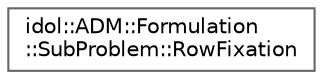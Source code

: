 digraph "Graphical Class Hierarchy"
{
 // LATEX_PDF_SIZE
  bgcolor="transparent";
  edge [fontname=Helvetica,fontsize=10,labelfontname=Helvetica,labelfontsize=10];
  node [fontname=Helvetica,fontsize=10,shape=box,height=0.2,width=0.4];
  rankdir="LR";
  Node0 [id="Node000000",label="idol::ADM::Formulation\l::SubProblem::RowFixation",height=0.2,width=0.4,color="grey40", fillcolor="white", style="filled",URL="$structidol_1_1ADM_1_1Formulation_1_1SubProblem_1_1RowFixation.html",tooltip=" "];
}
